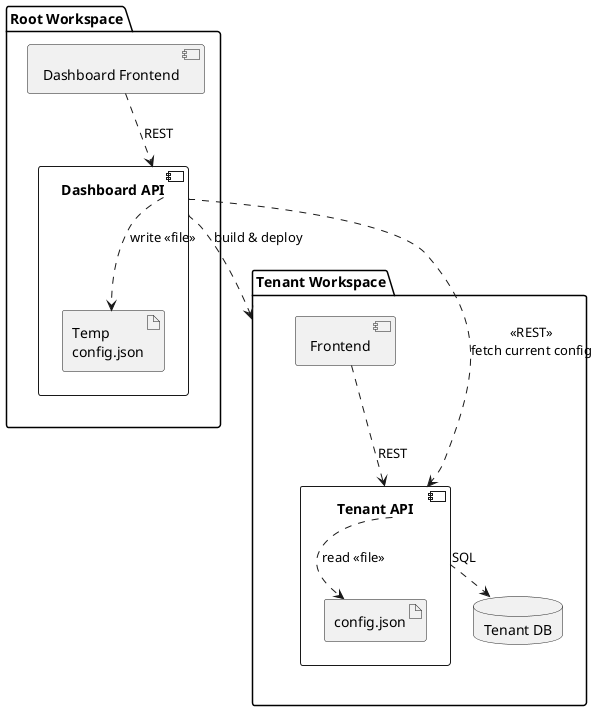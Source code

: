 @startuml Workspace Architecture
skinparam componentStyle uml2

' ========== TENANT WORKSPACE ==========
package "Tenant Workspace" {
  [Frontend] as FE
  component "Tenant API" as TAPI {
      artifact "config.json" as CFG
  }
  database "Tenant DB" as TDB

  FE   ..> TAPI : «REST»
  TAPI ..> CFG  : read «file»
  TAPI ..> TDB  : «SQL»
}

' ========== ROOT WORKSPACE ============
package "Root Workspace" {
  [Dashboard Frontend] as DF
  component "Dashboard API" as DAPI {
      artifact "Temp\nconfig.json" as TMP
  }

  DF   ..> DAPI : «REST»
  DAPI ..> TMP  : write «file»
}

' ========== CROSS-WORKSPACE ============
DAPI ..> TAPI : «REST»\nfetch current config
DAPI ..> "Tenant Workspace" : «build & deploy»
@enduml
